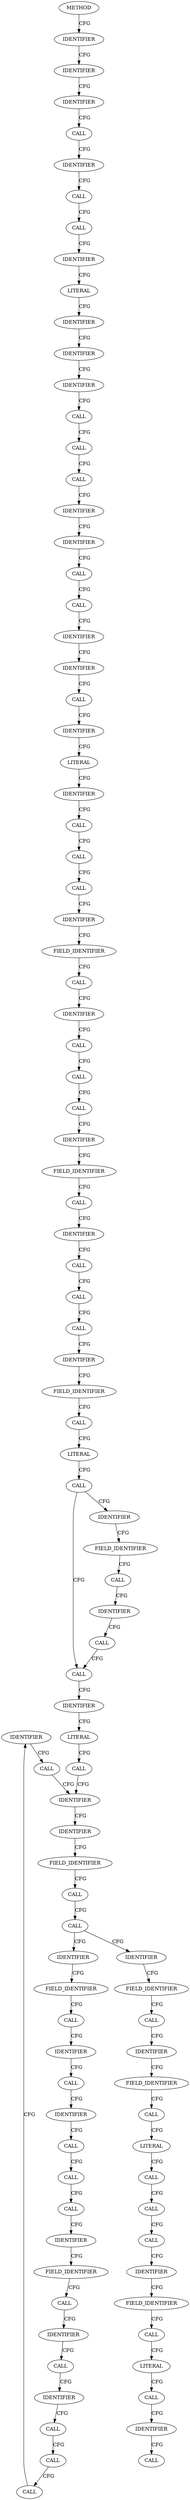 strict digraph "" {
	node [label="\N"];
	1539	[ARGUMENT_INDEX=1,
		CODE=i,
		COLUMN_NUMBER=36,
		LINE_NUMBER=518,
		NAME=i,
		ORDER=1,
		TYPE_FULL_NAME=int,
		filename="messenger_v2.c",
		label=IDENTIFIER];
	1538	[ARGUMENT_INDEX=3,
		CODE="i++",
		COLUMN_NUMBER=36,
		DISPATCH_TYPE=STATIC_DISPATCH,
		LINE_NUMBER=518,
		METHOD_FULL_NAME="<operator>.postIncrement",
		NAME="<operator>.postIncrement",
		ORDER=3,
		TYPE_FULL_NAME="<empty>",
		filename="messenger_v2.c",
		label=CALL];
	1539 -> 1538	[label=CFG];
	1534	[ARGUMENT_INDEX=1,
		CODE=i,
		COLUMN_NUMBER=14,
		LINE_NUMBER=518,
		NAME=i,
		ORDER=1,
		TYPE_FULL_NAME=int,
		filename="messenger_v2.c",
		label=IDENTIFIER];
	1538 -> 1534	[label=CFG];
	1465	[ARGUMENT_INDEX=2,
		CODE="crc32c(0, p, crcp - p)",
		COLUMN_NUMBER=8,
		DISPATCH_TYPE=STATIC_DISPATCH,
		LINE_NUMBER=501,
		METHOD_FULL_NAME=crc32c,
		NAME=crc32c,
		ORDER=2,
		TYPE_FULL_NAME="<empty>",
		filename="messenger_v2.c",
		label=CALL];
	1463	[ARGUMENT_INDEX=-1,
		CODE="crc = crc32c(0, p, crcp - p)",
		COLUMN_NUMBER=2,
		DISPATCH_TYPE=STATIC_DISPATCH,
		LINE_NUMBER=501,
		METHOD_FULL_NAME="<operator>.assignment",
		NAME="<operator>.assignment",
		ORDER=6,
		TYPE_FULL_NAME="<empty>",
		filename="messenger_v2.c",
		label=CALL];
	1465 -> 1463	[label=CFG];
	1472	[ARGUMENT_INDEX=1,
		CODE=expected_crc,
		COLUMN_NUMBER=2,
		LINE_NUMBER=502,
		NAME=expected_crc,
		ORDER=1,
		TYPE_FULL_NAME=u32,
		filename="messenger_v2.c",
		label=IDENTIFIER];
	1463 -> 1472	[label=CFG];
	1541	[ARGUMENT_INDEX=-1,
		CODE="desc->fd_lens[i] = ceph_decode_32(&p)",
		COLUMN_NUMBER=3,
		DISPATCH_TYPE=STATIC_DISPATCH,
		LINE_NUMBER=519,
		METHOD_FULL_NAME="<operator>.assignment",
		NAME="<operator>.assignment",
		ORDER=1,
		TYPE_FULL_NAME="<empty>",
		filename="messenger_v2.c",
		label=CALL];
	1553	[ARGUMENT_INDEX=1,
		CODE=desc,
		COLUMN_NUMBER=3,
		LINE_NUMBER=520,
		NAME=desc,
		ORDER=1,
		TYPE_FULL_NAME="ceph_frame_desc*",
		filename="messenger_v2.c",
		label=IDENTIFIER];
	1541 -> 1553	[label=CFG];
	1554	[ARGUMENT_INDEX=2,
		CANONICAL_NAME=fd_aligns,
		CODE=fd_aligns,
		COLUMN_NUMBER=3,
		LINE_NUMBER=520,
		ORDER=2,
		filename="messenger_v2.c",
		label=FIELD_IDENTIFIER];
	1553 -> 1554	[label=CFG];
	1552	[ARGUMENT_INDEX=1,
		CODE="desc->fd_aligns",
		COLUMN_NUMBER=3,
		DISPATCH_TYPE=STATIC_DISPATCH,
		LINE_NUMBER=520,
		METHOD_FULL_NAME="<operator>.indirectFieldAccess",
		NAME="<operator>.indirectFieldAccess",
		ORDER=1,
		TYPE_FULL_NAME="<empty>",
		filename="messenger_v2.c",
		label=CALL];
	1555	[ARGUMENT_INDEX=2,
		CODE=i,
		COLUMN_NUMBER=19,
		LINE_NUMBER=520,
		NAME=i,
		ORDER=2,
		TYPE_FULL_NAME=int,
		filename="messenger_v2.c",
		label=IDENTIFIER];
	1552 -> 1555	[label=CFG];
	1551	[ARGUMENT_INDEX=1,
		CODE="desc->fd_aligns[i]",
		COLUMN_NUMBER=3,
		DISPATCH_TYPE=STATIC_DISPATCH,
		LINE_NUMBER=520,
		METHOD_FULL_NAME="<operator>.indirectIndexAccess",
		NAME="<operator>.indirectIndexAccess",
		ORDER=1,
		TYPE_FULL_NAME="<empty>",
		filename="messenger_v2.c",
		label=CALL];
	1555 -> 1551	[label=CFG];
	1511	[ARGUMENT_INDEX=1,
		CODE=desc,
		COLUMN_NUMBER=6,
		LINE_NUMBER=513,
		NAME=desc,
		ORDER=1,
		TYPE_FULL_NAME="ceph_frame_desc*",
		filename="messenger_v2.c",
		label=IDENTIFIER];
	1512	[ARGUMENT_INDEX=2,
		CANONICAL_NAME=fd_seg_cnt,
		CODE=fd_seg_cnt,
		COLUMN_NUMBER=6,
		LINE_NUMBER=513,
		ORDER=2,
		filename="messenger_v2.c",
		label=FIELD_IDENTIFIER];
	1511 -> 1512	[label=CFG];
	1510	[ARGUMENT_INDEX=1,
		CODE="desc->fd_seg_cnt",
		COLUMN_NUMBER=6,
		DISPATCH_TYPE=STATIC_DISPATCH,
		LINE_NUMBER=513,
		METHOD_FULL_NAME="<operator>.indirectFieldAccess",
		NAME="<operator>.indirectFieldAccess",
		ORDER=1,
		TYPE_FULL_NAME="<empty>",
		filename="messenger_v2.c",
		label=CALL];
	1512 -> 1510	[label=CFG];
	1453	[ARGUMENT_INDEX=-1,
		CODE="*crcp = p + CEPH_PREAMBLE_LEN - CEPH_CRC_LEN",
		COLUMN_NUMBER=7,
		DISPATCH_TYPE=STATIC_DISPATCH,
		LINE_NUMBER=497,
		METHOD_FULL_NAME="<operator>.assignment",
		NAME="<operator>.assignment",
		ORDER=2,
		TYPE_FULL_NAME="<empty>",
		filename="messenger_v2.c",
		label=CALL];
	1464	[ARGUMENT_INDEX=1,
		CODE=crc,
		COLUMN_NUMBER=2,
		LINE_NUMBER=501,
		NAME=crc,
		ORDER=1,
		TYPE_FULL_NAME=u32,
		filename="messenger_v2.c",
		label=IDENTIFIER];
	1453 -> 1464	[label=CFG];
	1466	[ARGUMENT_INDEX=1,
		CODE=0,
		COLUMN_NUMBER=15,
		LINE_NUMBER=501,
		ORDER=1,
		TYPE_FULL_NAME=int,
		filename="messenger_v2.c",
		label=LITERAL];
	1464 -> 1466	[label=CFG];
	1474	[ARGUMENT_INDEX=1,
		CODE=crcp,
		COLUMN_NUMBER=36,
		LINE_NUMBER=502,
		NAME=crcp,
		ORDER=1,
		TYPE_FULL_NAME="void*",
		filename="messenger_v2.c",
		label=IDENTIFIER];
	1472 -> 1474	[label=CFG];
	1532	[ARGUMENT_INDEX=2,
		CODE=0,
		COLUMN_NUMBER=11,
		LINE_NUMBER=518,
		ORDER=2,
		TYPE_FULL_NAME=int,
		filename="messenger_v2.c",
		label=LITERAL];
	1530	[ARGUMENT_INDEX=-1,
		CODE="i = 0",
		COLUMN_NUMBER=7,
		DISPATCH_TYPE=STATIC_DISPATCH,
		LINE_NUMBER=518,
		METHOD_FULL_NAME="<operator>.assignment",
		NAME="<operator>.assignment",
		ORDER=1,
		TYPE_FULL_NAME="<empty>",
		filename="messenger_v2.c",
		label=CALL];
	1532 -> 1530	[label=CFG];
	1530 -> 1534	[label=CFG];
	1581	[ARGUMENT_INDEX=2,
		CANONICAL_NAME=fd_lens,
		CODE=fd_lens,
		COLUMN_NUMBER=6,
		LINE_NUMBER=532,
		ORDER=2,
		filename="messenger_v2.c",
		label=FIELD_IDENTIFIER];
	1579	[ARGUMENT_INDEX=1,
		CODE="desc->fd_lens",
		COLUMN_NUMBER=6,
		DISPATCH_TYPE=STATIC_DISPATCH,
		LINE_NUMBER=532,
		METHOD_FULL_NAME="<operator>.indirectFieldAccess",
		NAME="<operator>.indirectFieldAccess",
		ORDER=1,
		TYPE_FULL_NAME="<empty>",
		filename="messenger_v2.c",
		label=CALL];
	1581 -> 1579	[label=CFG];
	1582	[ARGUMENT_INDEX=2,
		CODE=0,
		COLUMN_NUMBER=20,
		LINE_NUMBER=532,
		ORDER=2,
		TYPE_FULL_NAME=int,
		filename="messenger_v2.c",
		label=LITERAL];
	1579 -> 1582	[label=CFG];
	1509	[ARGUMENT_INDEX=1,
		CODE="desc->fd_seg_cnt < 1",
		COLUMN_NUMBER=6,
		DISPATCH_TYPE=STATIC_DISPATCH,
		LINE_NUMBER=513,
		METHOD_FULL_NAME="<operator>.lessThan",
		NAME="<operator>.lessThan",
		ORDER=1,
		TYPE_FULL_NAME="<empty>",
		filename="messenger_v2.c",
		label=CALL];
	1508	[ARGUMENT_INDEX=-1,
		CODE="desc->fd_seg_cnt < 1 ||
	    desc->fd_seg_cnt > CEPH_FRAME_MAX_SEGMENT_COUNT",
		COLUMN_NUMBER=6,
		DISPATCH_TYPE=STATIC_DISPATCH,
		LINE_NUMBER=513,
		METHOD_FULL_NAME="<operator>.logicalOr",
		NAME="<operator>.logicalOr",
		ORDER=1,
		TYPE_FULL_NAME="<empty>",
		filename="messenger_v2.c",
		label=CALL];
	1509 -> 1508	[label=CFG];
	1516	[ARGUMENT_INDEX=1,
		CODE=desc,
		COLUMN_NUMBER=6,
		LINE_NUMBER=514,
		NAME=desc,
		ORDER=1,
		TYPE_FULL_NAME="ceph_frame_desc*",
		filename="messenger_v2.c",
		label=IDENTIFIER];
	1509 -> 1516	[label=CFG];
	1531	[ARGUMENT_INDEX=1,
		CODE=i,
		COLUMN_NUMBER=7,
		LINE_NUMBER=518,
		NAME=i,
		ORDER=1,
		TYPE_FULL_NAME=int,
		filename="messenger_v2.c",
		label=IDENTIFIER];
	1508 -> 1531	[label=CFG];
	1517	[ARGUMENT_INDEX=2,
		CANONICAL_NAME=fd_seg_cnt,
		CODE=fd_seg_cnt,
		COLUMN_NUMBER=6,
		LINE_NUMBER=514,
		ORDER=2,
		filename="messenger_v2.c",
		label=FIELD_IDENTIFIER];
	1516 -> 1517	[label=CFG];
	1563	[ARGUMENT_INDEX=1,
		CODE=desc,
		COLUMN_NUMBER=7,
		LINE_NUMBER=527,
		NAME=desc,
		ORDER=1,
		TYPE_FULL_NAME="ceph_frame_desc*",
		filename="messenger_v2.c",
		label=IDENTIFIER];
	1564	[ARGUMENT_INDEX=2,
		CANONICAL_NAME=fd_lens,
		CODE=fd_lens,
		COLUMN_NUMBER=7,
		LINE_NUMBER=527,
		ORDER=2,
		filename="messenger_v2.c",
		label=FIELD_IDENTIFIER];
	1563 -> 1564	[label=CFG];
	1562	[ARGUMENT_INDEX=1,
		CODE="desc->fd_lens",
		COLUMN_NUMBER=7,
		DISPATCH_TYPE=STATIC_DISPATCH,
		LINE_NUMBER=527,
		METHOD_FULL_NAME="<operator>.indirectFieldAccess",
		NAME="<operator>.indirectFieldAccess",
		ORDER=1,
		TYPE_FULL_NAME="<empty>",
		filename="messenger_v2.c",
		label=CALL];
	1564 -> 1562	[label=CFG];
	1469	[ARGUMENT_INDEX=1,
		CODE=crcp,
		COLUMN_NUMBER=21,
		LINE_NUMBER=501,
		NAME=crcp,
		ORDER=1,
		TYPE_FULL_NAME="void*",
		filename="messenger_v2.c",
		label=IDENTIFIER];
	1470	[ARGUMENT_INDEX=2,
		CODE=p,
		COLUMN_NUMBER=28,
		LINE_NUMBER=501,
		NAME=p,
		ORDER=2,
		TYPE_FULL_NAME="void*",
		filename="messenger_v2.c",
		label=IDENTIFIER];
	1469 -> 1470	[label=CFG];
	1468	[ARGUMENT_INDEX=3,
		CODE="crcp - p",
		COLUMN_NUMBER=21,
		DISPATCH_TYPE=STATIC_DISPATCH,
		LINE_NUMBER=501,
		METHOD_FULL_NAME="<operator>.subtraction",
		NAME="<operator>.subtraction",
		ORDER=3,
		TYPE_FULL_NAME="<empty>",
		filename="messenger_v2.c",
		label=CALL];
	1470 -> 1468	[label=CFG];
	1468 -> 1465	[label=CFG];
	1567	[ARGUMENT_INDEX=1,
		CODE=desc,
		COLUMN_NUMBER=21,
		LINE_NUMBER=527,
		NAME=desc,
		ORDER=1,
		TYPE_FULL_NAME="ceph_frame_desc*",
		filename="messenger_v2.c",
		label=IDENTIFIER];
	1562 -> 1567	[label=CFG];
	1560	[ARGUMENT_INDEX=-1,
		CODE="!desc->fd_lens[desc->fd_seg_cnt - 1]",
		COLUMN_NUMBER=6,
		DISPATCH_TYPE=STATIC_DISPATCH,
		LINE_NUMBER=527,
		METHOD_FULL_NAME="<operator>.logicalNot",
		NAME="<operator>.logicalNot",
		ORDER=1,
		TYPE_FULL_NAME="<empty>",
		filename="messenger_v2.c",
		label=CALL];
	1580	[ARGUMENT_INDEX=1,
		CODE=desc,
		COLUMN_NUMBER=6,
		LINE_NUMBER=532,
		NAME=desc,
		ORDER=1,
		TYPE_FULL_NAME="ceph_frame_desc*",
		filename="messenger_v2.c",
		label=IDENTIFIER];
	1560 -> 1580	[label=CFG];
	1580 -> 1581	[label=CFG];
	1487	[ARGUMENT_INDEX=-1,
		CODE="memset(desc, 0, sizeof(*desc))",
		COLUMN_NUMBER=2,
		DISPATCH_TYPE=STATIC_DISPATCH,
		LINE_NUMBER=509,
		METHOD_FULL_NAME=memset,
		NAME=memset,
		ORDER=9,
		TYPE_FULL_NAME="<empty>",
		filename="messenger_v2.c",
		label=CALL];
	1495	[ARGUMENT_INDEX=1,
		CODE=desc,
		COLUMN_NUMBER=2,
		LINE_NUMBER=511,
		NAME=desc,
		ORDER=1,
		TYPE_FULL_NAME="ceph_frame_desc*",
		filename="messenger_v2.c",
		label=IDENTIFIER];
	1487 -> 1495	[label=CFG];
	1496	[ARGUMENT_INDEX=2,
		CANONICAL_NAME=fd_tag,
		CODE=fd_tag,
		COLUMN_NUMBER=2,
		LINE_NUMBER=511,
		ORDER=2,
		filename="messenger_v2.c",
		label=FIELD_IDENTIFIER];
	1495 -> 1496	[label=CFG];
	1550	[ARGUMENT_INDEX=-1,
		CODE="desc->fd_aligns[i] = ceph_decode_16(&p)",
		COLUMN_NUMBER=3,
		DISPATCH_TYPE=STATIC_DISPATCH,
		LINE_NUMBER=520,
		METHOD_FULL_NAME="<operator>.assignment",
		NAME="<operator>.assignment",
		ORDER=2,
		TYPE_FULL_NAME="<empty>",
		filename="messenger_v2.c",
		label=CALL];
	1550 -> 1539	[label=CFG];
	1558	[ARGUMENT_INDEX=1,
		CODE=p,
		COLUMN_NUMBER=40,
		LINE_NUMBER=520,
		NAME=p,
		ORDER=1,
		TYPE_FULL_NAME="void*",
		filename="messenger_v2.c",
		label=IDENTIFIER];
	1557	[ARGUMENT_INDEX=1,
		CODE="&p",
		COLUMN_NUMBER=39,
		DISPATCH_TYPE=STATIC_DISPATCH,
		LINE_NUMBER=520,
		METHOD_FULL_NAME="<operator>.addressOf",
		NAME="<operator>.addressOf",
		ORDER=1,
		TYPE_FULL_NAME="<empty>",
		filename="messenger_v2.c",
		label=CALL];
	1558 -> 1557	[label=CFG];
	1556	[ARGUMENT_INDEX=2,
		CODE="ceph_decode_16(&p)",
		COLUMN_NUMBER=24,
		DISPATCH_TYPE=STATIC_DISPATCH,
		LINE_NUMBER=520,
		METHOD_FULL_NAME=ceph_decode_16,
		NAME=ceph_decode_16,
		ORDER=2,
		TYPE_FULL_NAME="<empty>",
		filename="messenger_v2.c",
		label=CALL];
	1557 -> 1556	[label=CFG];
	1583	[ARGUMENT_INDEX=2,
		CODE=CEPH_MSG_MAX_CONTROL_LEN,
		COLUMN_NUMBER=25,
		LINE_NUMBER=532,
		NAME=CEPH_MSG_MAX_CONTROL_LEN,
		ORDER=2,
		TYPE_FULL_NAME=ANY,
		filename="messenger_v2.c",
		label=IDENTIFIER];
	1577	[ARGUMENT_INDEX=-1,
		CODE="desc->fd_lens[0] > CEPH_MSG_MAX_CONTROL_LEN",
		COLUMN_NUMBER=6,
		DISPATCH_TYPE=STATIC_DISPATCH,
		LINE_NUMBER=532,
		METHOD_FULL_NAME="<operator>.greaterThan",
		NAME="<operator>.greaterThan",
		ORDER=1,
		TYPE_FULL_NAME="<empty>",
		filename="messenger_v2.c",
		label=CALL];
	1583 -> 1577	[label=CFG];
	1569	[ARGUMENT_INDEX=2,
		CODE=1,
		COLUMN_NUMBER=40,
		LINE_NUMBER=527,
		ORDER=2,
		TYPE_FULL_NAME=int,
		filename="messenger_v2.c",
		label=LITERAL];
	1565	[ARGUMENT_INDEX=2,
		CODE="desc->fd_seg_cnt - 1",
		COLUMN_NUMBER=21,
		DISPATCH_TYPE=STATIC_DISPATCH,
		LINE_NUMBER=527,
		METHOD_FULL_NAME="<operator>.subtraction",
		NAME="<operator>.subtraction",
		ORDER=2,
		TYPE_FULL_NAME="<empty>",
		filename="messenger_v2.c",
		label=CALL];
	1569 -> 1565	[label=CFG];
	1561	[ARGUMENT_INDEX=1,
		CODE="desc->fd_lens[desc->fd_seg_cnt - 1]",
		COLUMN_NUMBER=7,
		DISPATCH_TYPE=STATIC_DISPATCH,
		LINE_NUMBER=527,
		METHOD_FULL_NAME="<operator>.indirectIndexAccess",
		NAME="<operator>.indirectIndexAccess",
		ORDER=1,
		TYPE_FULL_NAME="<empty>",
		filename="messenger_v2.c",
		label=CALL];
	1565 -> 1561	[label=CFG];
	1473	[ARGUMENT_INDEX=2,
		CODE="get_unaligned_le32(crcp)",
		COLUMN_NUMBER=17,
		DISPATCH_TYPE=STATIC_DISPATCH,
		LINE_NUMBER=502,
		METHOD_FULL_NAME=get_unaligned_le32,
		NAME=get_unaligned_le32,
		ORDER=2,
		TYPE_FULL_NAME="<empty>",
		filename="messenger_v2.c",
		label=CALL];
	1471	[ARGUMENT_INDEX=-1,
		CODE="expected_crc = get_unaligned_le32(crcp)",
		COLUMN_NUMBER=2,
		DISPATCH_TYPE=STATIC_DISPATCH,
		LINE_NUMBER=502,
		METHOD_FULL_NAME="<operator>.assignment",
		NAME="<operator>.assignment",
		ORDER=7,
		TYPE_FULL_NAME="<empty>",
		filename="messenger_v2.c",
		label=CALL];
	1473 -> 1471	[label=CFG];
	1477	[ARGUMENT_INDEX=1,
		CODE=crc,
		COLUMN_NUMBER=6,
		LINE_NUMBER=503,
		NAME=crc,
		ORDER=1,
		TYPE_FULL_NAME=u32,
		filename="messenger_v2.c",
		label=IDENTIFIER];
	1471 -> 1477	[label=CFG];
	1459	[ARGUMENT_INDEX=2,
		CODE=CEPH_CRC_LEN,
		COLUMN_NUMBER=39,
		LINE_NUMBER=497,
		NAME=CEPH_CRC_LEN,
		ORDER=2,
		TYPE_FULL_NAME=ANY,
		filename="messenger_v2.c",
		label=IDENTIFIER];
	1455	[ARGUMENT_INDEX=2,
		CODE="p + CEPH_PREAMBLE_LEN - CEPH_CRC_LEN",
		COLUMN_NUMBER=15,
		DISPATCH_TYPE=STATIC_DISPATCH,
		LINE_NUMBER=497,
		METHOD_FULL_NAME="<operator>.subtraction",
		NAME="<operator>.subtraction",
		ORDER=2,
		TYPE_FULL_NAME="<empty>",
		filename="messenger_v2.c",
		label=CALL];
	1459 -> 1455	[label=CFG];
	1455 -> 1453	[label=CFG];
	1499	[ARGUMENT_INDEX=1,
		CODE=p,
		COLUMN_NUMBER=32,
		LINE_NUMBER=511,
		NAME=p,
		ORDER=1,
		TYPE_FULL_NAME="void*",
		filename="messenger_v2.c",
		label=IDENTIFIER];
	1498	[ARGUMENT_INDEX=1,
		CODE="&p",
		COLUMN_NUMBER=31,
		DISPATCH_TYPE=STATIC_DISPATCH,
		LINE_NUMBER=511,
		METHOD_FULL_NAME="<operator>.addressOf",
		NAME="<operator>.addressOf",
		ORDER=1,
		TYPE_FULL_NAME="<empty>",
		filename="messenger_v2.c",
		label=CALL];
	1499 -> 1498	[label=CFG];
	1497	[ARGUMENT_INDEX=2,
		CODE="ceph_decode_8(&p)",
		COLUMN_NUMBER=17,
		DISPATCH_TYPE=STATIC_DISPATCH,
		LINE_NUMBER=511,
		METHOD_FULL_NAME=ceph_decode_8,
		NAME=ceph_decode_8,
		ORDER=2,
		TYPE_FULL_NAME="<empty>",
		filename="messenger_v2.c",
		label=CALL];
	1498 -> 1497	[label=CFG];
	1556 -> 1550	[label=CFG];
	1568	[ARGUMENT_INDEX=2,
		CANONICAL_NAME=fd_seg_cnt,
		CODE=fd_seg_cnt,
		COLUMN_NUMBER=21,
		LINE_NUMBER=527,
		ORDER=2,
		filename="messenger_v2.c",
		label=FIELD_IDENTIFIER];
	1566	[ARGUMENT_INDEX=1,
		CODE="desc->fd_seg_cnt",
		COLUMN_NUMBER=21,
		DISPATCH_TYPE=STATIC_DISPATCH,
		LINE_NUMBER=527,
		METHOD_FULL_NAME="<operator>.indirectFieldAccess",
		NAME="<operator>.indirectFieldAccess",
		ORDER=1,
		TYPE_FULL_NAME="<empty>",
		filename="messenger_v2.c",
		label=CALL];
	1568 -> 1566	[label=CFG];
	1566 -> 1569	[label=CFG];
	1554 -> 1552	[label=CFG];
	1502	[ARGUMENT_INDEX=1,
		CODE=desc,
		COLUMN_NUMBER=2,
		LINE_NUMBER=512,
		NAME=desc,
		ORDER=1,
		TYPE_FULL_NAME="ceph_frame_desc*",
		filename="messenger_v2.c",
		label=IDENTIFIER];
	1503	[ARGUMENT_INDEX=2,
		CANONICAL_NAME=fd_seg_cnt,
		CODE=fd_seg_cnt,
		COLUMN_NUMBER=2,
		LINE_NUMBER=512,
		ORDER=2,
		filename="messenger_v2.c",
		label=FIELD_IDENTIFIER];
	1502 -> 1503	[label=CFG];
	1501	[ARGUMENT_INDEX=1,
		CODE="desc->fd_seg_cnt",
		COLUMN_NUMBER=2,
		DISPATCH_TYPE=STATIC_DISPATCH,
		LINE_NUMBER=512,
		METHOD_FULL_NAME="<operator>.indirectFieldAccess",
		NAME="<operator>.indirectFieldAccess",
		ORDER=1,
		TYPE_FULL_NAME="<empty>",
		filename="messenger_v2.c",
		label=CALL];
	1503 -> 1501	[label=CFG];
	1561 -> 1560	[label=CFG];
	1493	[ARGUMENT_INDEX=-1,
		CODE="desc->fd_tag = ceph_decode_8(&p)",
		COLUMN_NUMBER=2,
		DISPATCH_TYPE=STATIC_DISPATCH,
		LINE_NUMBER=511,
		METHOD_FULL_NAME="<operator>.assignment",
		NAME="<operator>.assignment",
		ORDER=10,
		TYPE_FULL_NAME="<empty>",
		filename="messenger_v2.c",
		label=CALL];
	1497 -> 1493	[label=CFG];
	1467	[ARGUMENT_INDEX=2,
		CODE=p,
		COLUMN_NUMBER=18,
		LINE_NUMBER=501,
		NAME=p,
		ORDER=2,
		TYPE_FULL_NAME="void*",
		filename="messenger_v2.c",
		label=IDENTIFIER];
	1467 -> 1469	[label=CFG];
	1549	[ARGUMENT_INDEX=1,
		CODE=p,
		COLUMN_NUMBER=38,
		LINE_NUMBER=519,
		NAME=p,
		ORDER=1,
		TYPE_FULL_NAME="void*",
		filename="messenger_v2.c",
		label=IDENTIFIER];
	1548	[ARGUMENT_INDEX=1,
		CODE="&p",
		COLUMN_NUMBER=37,
		DISPATCH_TYPE=STATIC_DISPATCH,
		LINE_NUMBER=519,
		METHOD_FULL_NAME="<operator>.addressOf",
		NAME="<operator>.addressOf",
		ORDER=1,
		TYPE_FULL_NAME="<empty>",
		filename="messenger_v2.c",
		label=CALL];
	1549 -> 1548	[label=CFG];
	1547	[ARGUMENT_INDEX=2,
		CODE="ceph_decode_32(&p)",
		COLUMN_NUMBER=22,
		DISPATCH_TYPE=STATIC_DISPATCH,
		LINE_NUMBER=519,
		METHOD_FULL_NAME=ceph_decode_32,
		NAME=ceph_decode_32,
		ORDER=2,
		TYPE_FULL_NAME="<empty>",
		filename="messenger_v2.c",
		label=CALL];
	1548 -> 1547	[label=CFG];
	1448	[AST_PARENT_FULL_NAME="messenger_v2.c:<global>",
		AST_PARENT_TYPE=TYPE_DECL,
		CODE="static int decode_preamble(void *p, struct ceph_frame_desc *desc)
{
	void *crcp = p + CEPH_PREAMBLE_LEN - CEPH_CRC_LEN;
	u32 crc, \
expected_crc;
	int i;

	crc = crc32c(0, p, crcp - p);
	expected_crc = get_unaligned_le32(crcp);
	if (crc != expected_crc) {
		pr_\
err(\"bad preamble crc, calculated %u, expected %u\\n\",
		       crc, expected_crc);
		return -EBADMSG;
	}

	memset(desc, 0, sizeof(*\
desc));

	desc->fd_tag = ceph_decode_8(&p);
	desc->fd_seg_cnt = ceph_decode_8(&p);
	if (desc->fd_seg_cnt < 1 ||
	    desc->fd_seg_\
cnt > CEPH_FRAME_MAX_SEGMENT_COUNT) {
		pr_err(\"bad segment count %d\\n\", desc->fd_seg_cnt);
		return -EINVAL;
	}
	for (i = 0; i < \
desc->fd_seg_cnt; i++) {
		desc->fd_lens[i] = ceph_decode_32(&p);
		desc->fd_aligns[i] = ceph_decode_16(&p);
	}

	/*
	 * This would \
fire for FRAME_TAG_WAIT (it has one empty
	 * segment), but we should never get it as client.
	 */
	if (!desc->fd_lens[desc->fd_\
seg_cnt - 1]) {
		pr_err(\"last segment empty\\n\");
		return -EINVAL;
	}

	if (desc->fd_l...",
		COLUMN_NUMBER=1,
		COLUMN_NUMBER_END=1,
		FILENAME="messenger_v2.c",
		FULL_NAME=decode_preamble,
		IS_EXTERNAL=false,
		LINE_NUMBER=495,
		LINE_NUMBER_END=550,
		NAME=decode_preamble,
		ORDER=36,
		SIGNATURE="int decode_preamble (void*,ceph_frame_desc*)",
		filename="messenger_v2.c",
		label=METHOD];
	1454	[ARGUMENT_INDEX=1,
		CODE=crcp,
		COLUMN_NUMBER=8,
		LINE_NUMBER=497,
		NAME=crcp,
		ORDER=1,
		TYPE_FULL_NAME="void*",
		filename="messenger_v2.c",
		label=IDENTIFIER];
	1448 -> 1454	[label=CFG];
	1457	[ARGUMENT_INDEX=1,
		CODE=p,
		COLUMN_NUMBER=15,
		LINE_NUMBER=497,
		NAME=p,
		ORDER=1,
		TYPE_FULL_NAME="void*",
		filename="messenger_v2.c",
		label=IDENTIFIER];
	1454 -> 1457	[label=CFG];
	1536	[ARGUMENT_INDEX=1,
		CODE=desc,
		COLUMN_NUMBER=18,
		LINE_NUMBER=518,
		NAME=desc,
		ORDER=1,
		TYPE_FULL_NAME="ceph_frame_desc*",
		filename="messenger_v2.c",
		label=IDENTIFIER];
	1534 -> 1536	[label=CFG];
	1505	[ARGUMENT_INDEX=1,
		CODE="&p",
		COLUMN_NUMBER=35,
		DISPATCH_TYPE=STATIC_DISPATCH,
		LINE_NUMBER=512,
		METHOD_FULL_NAME="<operator>.addressOf",
		NAME="<operator>.addressOf",
		ORDER=1,
		TYPE_FULL_NAME="<empty>",
		filename="messenger_v2.c",
		label=CALL];
	1504	[ARGUMENT_INDEX=2,
		CODE="ceph_decode_8(&p)",
		COLUMN_NUMBER=21,
		DISPATCH_TYPE=STATIC_DISPATCH,
		LINE_NUMBER=512,
		METHOD_FULL_NAME=ceph_decode_8,
		NAME=ceph_decode_8,
		ORDER=2,
		TYPE_FULL_NAME="<empty>",
		filename="messenger_v2.c",
		label=CALL];
	1505 -> 1504	[label=CFG];
	1500	[ARGUMENT_INDEX=-1,
		CODE="desc->fd_seg_cnt = ceph_decode_8(&p)",
		COLUMN_NUMBER=2,
		DISPATCH_TYPE=STATIC_DISPATCH,
		LINE_NUMBER=512,
		METHOD_FULL_NAME="<operator>.assignment",
		NAME="<operator>.assignment",
		ORDER=11,
		TYPE_FULL_NAME="<empty>",
		filename="messenger_v2.c",
		label=CALL];
	1504 -> 1500	[label=CFG];
	1494	[ARGUMENT_INDEX=1,
		CODE="desc->fd_tag",
		COLUMN_NUMBER=2,
		DISPATCH_TYPE=STATIC_DISPATCH,
		LINE_NUMBER=511,
		METHOD_FULL_NAME="<operator>.indirectFieldAccess",
		NAME="<operator>.indirectFieldAccess",
		ORDER=1,
		TYPE_FULL_NAME="<empty>",
		filename="messenger_v2.c",
		label=CALL];
	1494 -> 1499	[label=CFG];
	1514	[ARGUMENT_INDEX=2,
		CODE="desc->fd_seg_cnt > CEPH_FRAME_MAX_SEGMENT_COUNT",
		COLUMN_NUMBER=6,
		DISPATCH_TYPE=STATIC_DISPATCH,
		LINE_NUMBER=514,
		METHOD_FULL_NAME="<operator>.greaterThan",
		NAME="<operator>.greaterThan",
		ORDER=2,
		TYPE_FULL_NAME="<empty>",
		filename="messenger_v2.c",
		label=CALL];
	1514 -> 1508	[label=CFG];
	1545	[ARGUMENT_INDEX=2,
		CANONICAL_NAME=fd_lens,
		CODE=fd_lens,
		COLUMN_NUMBER=3,
		LINE_NUMBER=519,
		ORDER=2,
		filename="messenger_v2.c",
		label=FIELD_IDENTIFIER];
	1543	[ARGUMENT_INDEX=1,
		CODE="desc->fd_lens",
		COLUMN_NUMBER=3,
		DISPATCH_TYPE=STATIC_DISPATCH,
		LINE_NUMBER=519,
		METHOD_FULL_NAME="<operator>.indirectFieldAccess",
		NAME="<operator>.indirectFieldAccess",
		ORDER=1,
		TYPE_FULL_NAME="<empty>",
		filename="messenger_v2.c",
		label=CALL];
	1545 -> 1543	[label=CFG];
	1546	[ARGUMENT_INDEX=2,
		CODE=i,
		COLUMN_NUMBER=17,
		LINE_NUMBER=519,
		NAME=i,
		ORDER=2,
		TYPE_FULL_NAME=int,
		filename="messenger_v2.c",
		label=IDENTIFIER];
	1543 -> 1546	[label=CFG];
	1490	[ARGUMENT_INDEX=3,
		CODE="sizeof(*desc)",
		COLUMN_NUMBER=18,
		DISPATCH_TYPE=STATIC_DISPATCH,
		LINE_NUMBER=509,
		METHOD_FULL_NAME="<operator>.sizeOf",
		NAME="<operator>.sizeOf",
		ORDER=3,
		TYPE_FULL_NAME="<empty>",
		filename="messenger_v2.c",
		label=CALL];
	1490 -> 1487	[label=CFG];
	1551 -> 1558	[label=CFG];
	1578	[ARGUMENT_INDEX=1,
		CODE="desc->fd_lens[0]",
		COLUMN_NUMBER=6,
		DISPATCH_TYPE=STATIC_DISPATCH,
		LINE_NUMBER=532,
		METHOD_FULL_NAME="<operator>.indirectIndexAccess",
		NAME="<operator>.indirectIndexAccess",
		ORDER=1,
		TYPE_FULL_NAME="<empty>",
		filename="messenger_v2.c",
		label=CALL];
	1582 -> 1578	[label=CFG];
	1466 -> 1467	[label=CFG];
	1513	[ARGUMENT_INDEX=2,
		CODE=1,
		COLUMN_NUMBER=25,
		LINE_NUMBER=513,
		ORDER=2,
		TYPE_FULL_NAME=int,
		filename="messenger_v2.c",
		label=LITERAL];
	1513 -> 1509	[label=CFG];
	1531 -> 1532	[label=CFG];
	1474 -> 1473	[label=CFG];
	1578 -> 1583	[label=CFG];
	1493 -> 1502	[label=CFG];
	1478	[ARGUMENT_INDEX=2,
		CODE=expected_crc,
		COLUMN_NUMBER=13,
		LINE_NUMBER=503,
		NAME=expected_crc,
		ORDER=2,
		TYPE_FULL_NAME=u32,
		filename="messenger_v2.c",
		label=IDENTIFIER];
	1477 -> 1478	[label=CFG];
	1542	[ARGUMENT_INDEX=1,
		CODE="desc->fd_lens[i]",
		COLUMN_NUMBER=3,
		DISPATCH_TYPE=STATIC_DISPATCH,
		LINE_NUMBER=519,
		METHOD_FULL_NAME="<operator>.indirectIndexAccess",
		NAME="<operator>.indirectIndexAccess",
		ORDER=1,
		TYPE_FULL_NAME="<empty>",
		filename="messenger_v2.c",
		label=CALL];
	1546 -> 1542	[label=CFG];
	1542 -> 1549	[label=CFG];
	1518	[ARGUMENT_INDEX=2,
		CODE=CEPH_FRAME_MAX_SEGMENT_COUNT,
		COLUMN_NUMBER=25,
		LINE_NUMBER=514,
		NAME=CEPH_FRAME_MAX_SEGMENT_COUNT,
		ORDER=2,
		TYPE_FULL_NAME=ANY,
		filename="messenger_v2.c",
		label=IDENTIFIER];
	1518 -> 1514	[label=CFG];
	1547 -> 1541	[label=CFG];
	1535	[ARGUMENT_INDEX=2,
		CODE="desc->fd_seg_cnt",
		COLUMN_NUMBER=18,
		DISPATCH_TYPE=STATIC_DISPATCH,
		LINE_NUMBER=518,
		METHOD_FULL_NAME="<operator>.indirectFieldAccess",
		NAME="<operator>.indirectFieldAccess",
		ORDER=2,
		TYPE_FULL_NAME="<empty>",
		filename="messenger_v2.c",
		label=CALL];
	1533	[ARGUMENT_INDEX=2,
		CODE="i < desc->fd_seg_cnt",
		COLUMN_NUMBER=14,
		DISPATCH_TYPE=STATIC_DISPATCH,
		LINE_NUMBER=518,
		METHOD_FULL_NAME="<operator>.lessThan",
		NAME="<operator>.lessThan",
		ORDER=2,
		TYPE_FULL_NAME="<empty>",
		filename="messenger_v2.c",
		label=CALL];
	1535 -> 1533	[label=CFG];
	1533 -> 1563	[label=CFG];
	1544	[ARGUMENT_INDEX=1,
		CODE=desc,
		COLUMN_NUMBER=3,
		LINE_NUMBER=519,
		NAME=desc,
		ORDER=1,
		TYPE_FULL_NAME="ceph_frame_desc*",
		filename="messenger_v2.c",
		label=IDENTIFIER];
	1533 -> 1544	[label=CFG];
	1544 -> 1545	[label=CFG];
	1515	[ARGUMENT_INDEX=1,
		CODE="desc->fd_seg_cnt",
		COLUMN_NUMBER=6,
		DISPATCH_TYPE=STATIC_DISPATCH,
		LINE_NUMBER=514,
		METHOD_FULL_NAME="<operator>.indirectFieldAccess",
		NAME="<operator>.indirectFieldAccess",
		ORDER=1,
		TYPE_FULL_NAME="<empty>",
		filename="messenger_v2.c",
		label=CALL];
	1517 -> 1515	[label=CFG];
	1515 -> 1518	[label=CFG];
	1510 -> 1513	[label=CFG];
	1567 -> 1568	[label=CFG];
	1496 -> 1494	[label=CFG];
	1489	[ARGUMENT_INDEX=2,
		CODE=0,
		COLUMN_NUMBER=15,
		LINE_NUMBER=509,
		ORDER=2,
		TYPE_FULL_NAME=int,
		filename="messenger_v2.c",
		label=LITERAL];
	1492	[ARGUMENT_INDEX=1,
		CODE=desc,
		COLUMN_NUMBER=26,
		LINE_NUMBER=509,
		NAME=desc,
		ORDER=1,
		TYPE_FULL_NAME="ceph_frame_desc*",
		filename="messenger_v2.c",
		label=IDENTIFIER];
	1489 -> 1492	[label=CFG];
	1491	[ARGUMENT_INDEX=1,
		CODE="*desc",
		COLUMN_NUMBER=25,
		DISPATCH_TYPE=STATIC_DISPATCH,
		LINE_NUMBER=509,
		METHOD_FULL_NAME="<operator>.indirection",
		NAME="<operator>.indirection",
		ORDER=1,
		TYPE_FULL_NAME="<empty>",
		filename="messenger_v2.c",
		label=CALL];
	1492 -> 1491	[label=CFG];
	1537	[ARGUMENT_INDEX=2,
		CANONICAL_NAME=fd_seg_cnt,
		CODE=fd_seg_cnt,
		COLUMN_NUMBER=18,
		LINE_NUMBER=518,
		ORDER=2,
		filename="messenger_v2.c",
		label=FIELD_IDENTIFIER];
	1537 -> 1535	[label=CFG];
	1506	[ARGUMENT_INDEX=1,
		CODE=p,
		COLUMN_NUMBER=36,
		LINE_NUMBER=512,
		NAME=p,
		ORDER=1,
		TYPE_FULL_NAME="void*",
		filename="messenger_v2.c",
		label=IDENTIFIER];
	1506 -> 1505	[label=CFG];
	1491 -> 1490	[label=CFG];
	1476	[ARGUMENT_INDEX=-1,
		CODE="crc != expected_crc",
		COLUMN_NUMBER=6,
		DISPATCH_TYPE=STATIC_DISPATCH,
		LINE_NUMBER=503,
		METHOD_FULL_NAME="<operator>.notEquals",
		NAME="<operator>.notEquals",
		ORDER=1,
		TYPE_FULL_NAME="<empty>",
		filename="messenger_v2.c",
		label=CALL];
	1478 -> 1476	[label=CFG];
	1488	[ARGUMENT_INDEX=1,
		CODE=desc,
		COLUMN_NUMBER=9,
		LINE_NUMBER=509,
		NAME=desc,
		ORDER=1,
		TYPE_FULL_NAME="ceph_frame_desc*",
		filename="messenger_v2.c",
		label=IDENTIFIER];
	1488 -> 1489	[label=CFG];
	1456	[ARGUMENT_INDEX=1,
		CODE="p + CEPH_PREAMBLE_LEN",
		COLUMN_NUMBER=15,
		DISPATCH_TYPE=STATIC_DISPATCH,
		LINE_NUMBER=497,
		METHOD_FULL_NAME="<operator>.addition",
		NAME="<operator>.addition",
		ORDER=1,
		TYPE_FULL_NAME="<empty>",
		filename="messenger_v2.c",
		label=CALL];
	1456 -> 1459	[label=CFG];
	1476 -> 1488	[label=CFG];
	1458	[ARGUMENT_INDEX=2,
		CODE=CEPH_PREAMBLE_LEN,
		COLUMN_NUMBER=19,
		LINE_NUMBER=497,
		NAME=CEPH_PREAMBLE_LEN,
		ORDER=2,
		TYPE_FULL_NAME=ANY,
		filename="messenger_v2.c",
		label=IDENTIFIER];
	1457 -> 1458	[label=CFG];
	1536 -> 1537	[label=CFG];
	1500 -> 1511	[label=CFG];
	1458 -> 1456	[label=CFG];
	1501 -> 1506	[label=CFG];
}
